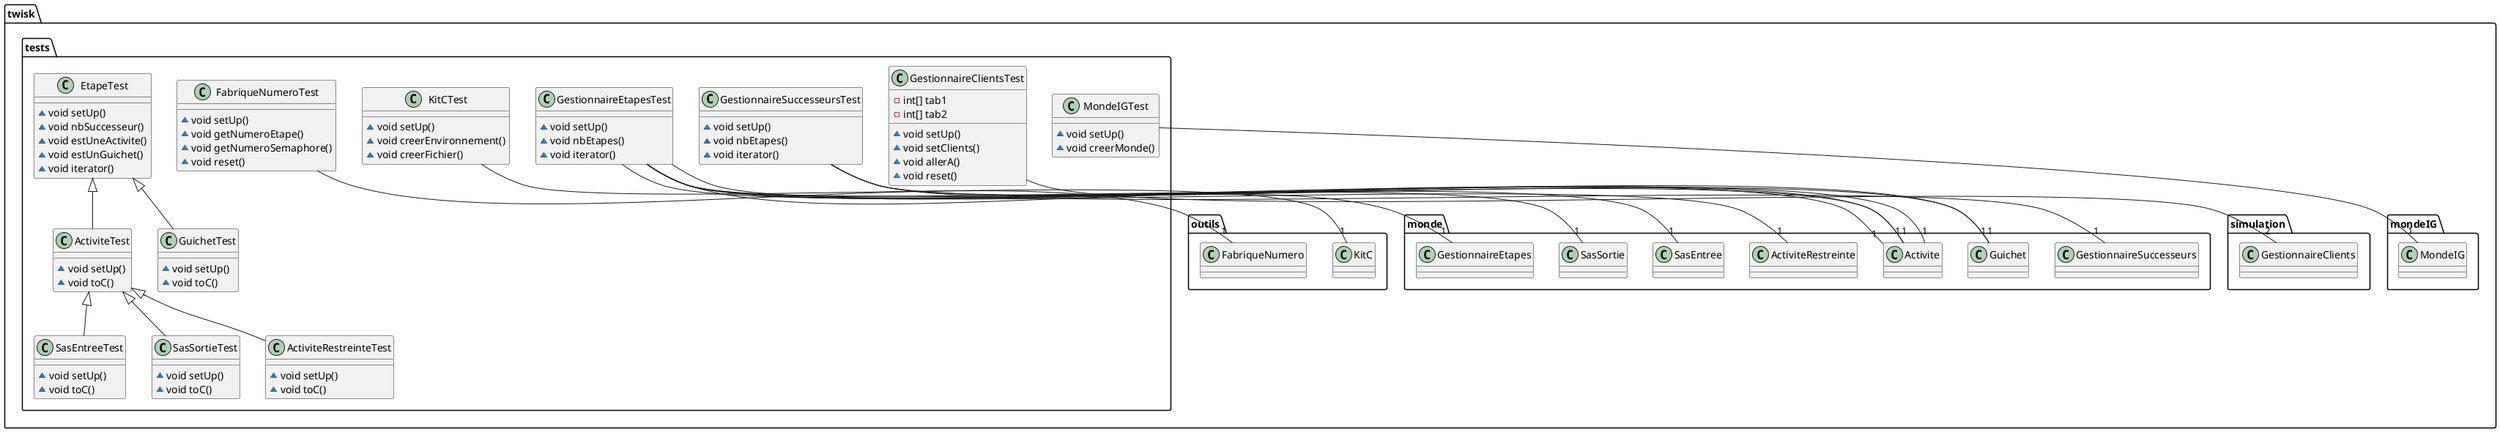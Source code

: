 @startuml
class twisk.tests.ActiviteTest {
~ void setUp()
~ void toC()
}
class twisk.tests.GuichetTest {
~ void setUp()
~ void toC()
}
class twisk.tests.KitCTest {
~ void setUp()
~ void creerEnvironnement()
~ void creerFichier()
}
twisk.tests.KitCTest -- "1" twisk.outils.KitC
class twisk.tests.SasEntreeTest {
~ void setUp()
~ void toC()
}
class twisk.tests.FabriqueNumeroTest {
~ void setUp()
~ void getNumeroEtape()
~ void getNumeroSemaphore()
~ void reset()
}
twisk.tests.FabriqueNumeroTest -- "1" twisk.outils.FabriqueNumero
class twisk.tests.SasSortieTest {
~ void setUp()
~ void toC()
}
class twisk.tests.GestionnaireSuccesseursTest {
~ void setUp()
~ void nbEtapes()
~ void iterator()
}
twisk.tests.GestionnaireSuccesseursTest -- "1" twisk.monde.Activite
twisk.tests.GestionnaireSuccesseursTest -- "1" twisk.monde.Guichet
twisk.tests.GestionnaireSuccesseursTest -- "1" twisk.monde.GestionnaireSuccesseurs
class twisk.tests.GestionnaireClientsTest {
- int[] tab1
- int[] tab2
~ void setUp()
~ void setClients()
~ void allerA()
~ void reset()
}
twisk.tests.GestionnaireClientsTest -- "2" twisk.simulation.GestionnaireClients
class twisk.tests.MondeIGTest {
~ void setUp()
~ void creerMonde()
}
twisk.tests.MondeIGTest -- "1"twisk.mondeIG.MondeIG
class twisk.tests.GestionnaireEtapesTest {
~ void setUp()
~ void nbEtapes()
~ void iterator()
}
twisk.tests.GestionnaireEtapesTest -- "1" twisk.monde.Activite
twisk.tests.GestionnaireEtapesTest -- "1" twisk.monde.Guichet
twisk.tests.GestionnaireEtapesTest -- "1" twisk.monde.GestionnaireEtapes
class twisk.tests.EtapeTest {
~ void setUp()
~ void nbSuccesseur()
~ void estUneActivite()
~ void estUnGuichet()
~ void iterator()
}
twisk.tests.GestionnaireEtapesTest -- "1" twisk.monde.Activite
twisk.tests.GestionnaireEtapesTest -- "1" twisk.monde.Activite
twisk.tests.GestionnaireEtapesTest -- "1" twisk.monde.ActiviteRestreinte
twisk.tests.GestionnaireEtapesTest -- "1" twisk.monde.SasEntree
twisk.tests.GestionnaireEtapesTest -- "1" twisk.monde.SasSortie
class twisk.tests.ActiviteRestreinteTest {
~ void setUp()
~ void toC()
}


twisk.tests.EtapeTest <|-- twisk.tests.ActiviteTest
twisk.tests.EtapeTest <|-- twisk.tests.GuichetTest
twisk.tests.ActiviteTest <|-- twisk.tests.SasEntreeTest
twisk.tests.ActiviteTest <|-- twisk.tests.SasSortieTest
twisk.tests.ActiviteTest <|-- twisk.tests.ActiviteRestreinteTest
@enduml